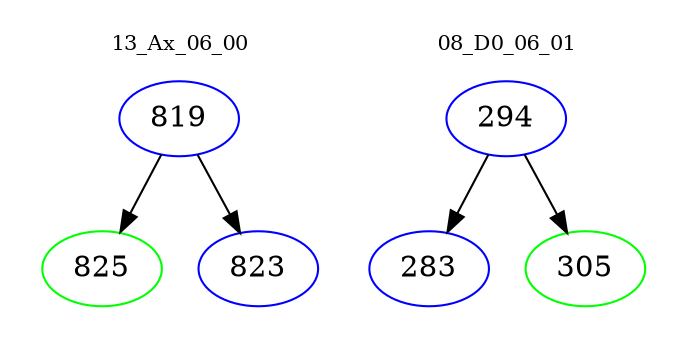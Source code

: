 digraph{
subgraph cluster_0 {
color = white
label = "13_Ax_06_00";
fontsize=10;
T0_819 [label="819", color="blue"]
T0_819 -> T0_825 [color="black"]
T0_825 [label="825", color="green"]
T0_819 -> T0_823 [color="black"]
T0_823 [label="823", color="blue"]
}
subgraph cluster_1 {
color = white
label = "08_D0_06_01";
fontsize=10;
T1_294 [label="294", color="blue"]
T1_294 -> T1_283 [color="black"]
T1_283 [label="283", color="blue"]
T1_294 -> T1_305 [color="black"]
T1_305 [label="305", color="green"]
}
}
